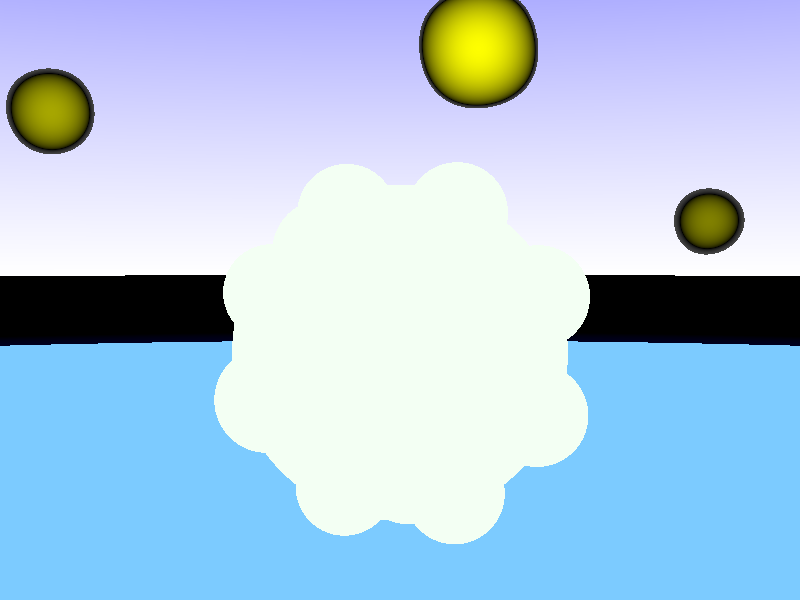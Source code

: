 #include "colors.inc"
#include "textures.inc"
#include "stones.inc"
#include "shapes.inc"

#max_trace_level 10

camera {
  location < 0, 10, -25 >
  direction < 0, 0, 2 >   // Kameran "linssinpituus"
  up < 0, 1, 0 >
  right <1.333, 0, 0 >
  look_at < 0, 9, 0 >
}

object {
  light_source { < 10, 30, -20 > color White }
}

object {
  light_source { < 0, 50, 0 > color White }
}

sphere {
  < 0, -3000, 0 > 3000
  pigment { color red 0.2 green 0.6 blue 1 }
  normal {
    waves 0.3
    frequency 8
    scale < 10, 10, 10 >
    translate < 30, 30, 30 >
  }
  finish {
    diffuse 0.6
    ambient 0.2
    brilliance 6
    phong 1
    phong_size 400
    reflection 0.5
  }
}

sphere { < 0, 0, 0 > 1
  texture {
    pigment {
      gradient < 0, 1, 0 >
      color_map {
         [ 0.0 color White ] [ 0.4 color Blue ]
         [ 0.95 color Black ] [ 1.0 color Black ]
      }
    }
    finish {
      diffuse 0
      ambient 1
    }
  }
  texture {
    pigment {
      leopard
      color_map {
         [ 0.0 color rgbf<1,1,1,1> ] 
         [ 0.6 color rgbf<0,0,0,0> ]
         [ 1.0 color Yellow ] 
      }
      scale < 0.04, 0.04, 0.04 >
      rotate < 45, 80, 10 >
    }
  }
  scale 500
}

object {
  merge {
    sphere { < 0, 0, 0 > 5 }     // Big sphere
    sphere { < 0, 0, 4.5 > 1.5 }   // small ones attached to it
    sphere { < 0, 0, -4.5 > 1.5 }
    sphere { < 0, 4.5, 0 > 1.5 }
    sphere { < 0, -4.5, 0 > 1.5 }
    sphere { < 4.5, 0, 0 > 1.5 }
    sphere { < -4.5, 0, 0 > 1.5 }
    sphere { < 3.18, 3.18, 0 > 1.5 }
    sphere { < 3.18, -3.18, 0 > 1.5 }
    sphere { < -3.18, 3.18, 0 > 1.5 }
    sphere { < -3.18, -3.18, 0 > 1.5 }
    sphere { < 0, 3.18, 3.18 > 1.5 }
    sphere { < 0, 3.18, -3.18 > 1.5 }
    sphere { < 0, -3.18, 3.18 > 1.5 }
    sphere { < 0, -3.18, -3.18 > 1.5 }
    sphere { < 3.18, 0, 3.18 > 1.5 }
    sphere { < 3.18, 0, -3.18 > 1.5 }
    sphere { < -3.18, 0, 3.18 > 1.5 }
    sphere { < -3.18, 0, -3.18 > 1.5 }
  }
  bounded_by {
    sphere { < 0 0 0 > 6.0 }
  }
  rotate < 7 15 23 >
  pigment { color rgbf<0.9,1,0.9,1> }
  finish {
    ambient 0.15
    diffuse 0
    reflection 0.10
    refraction 1
    ior 1.4
  }
  translate < 0 7 11 >
}
